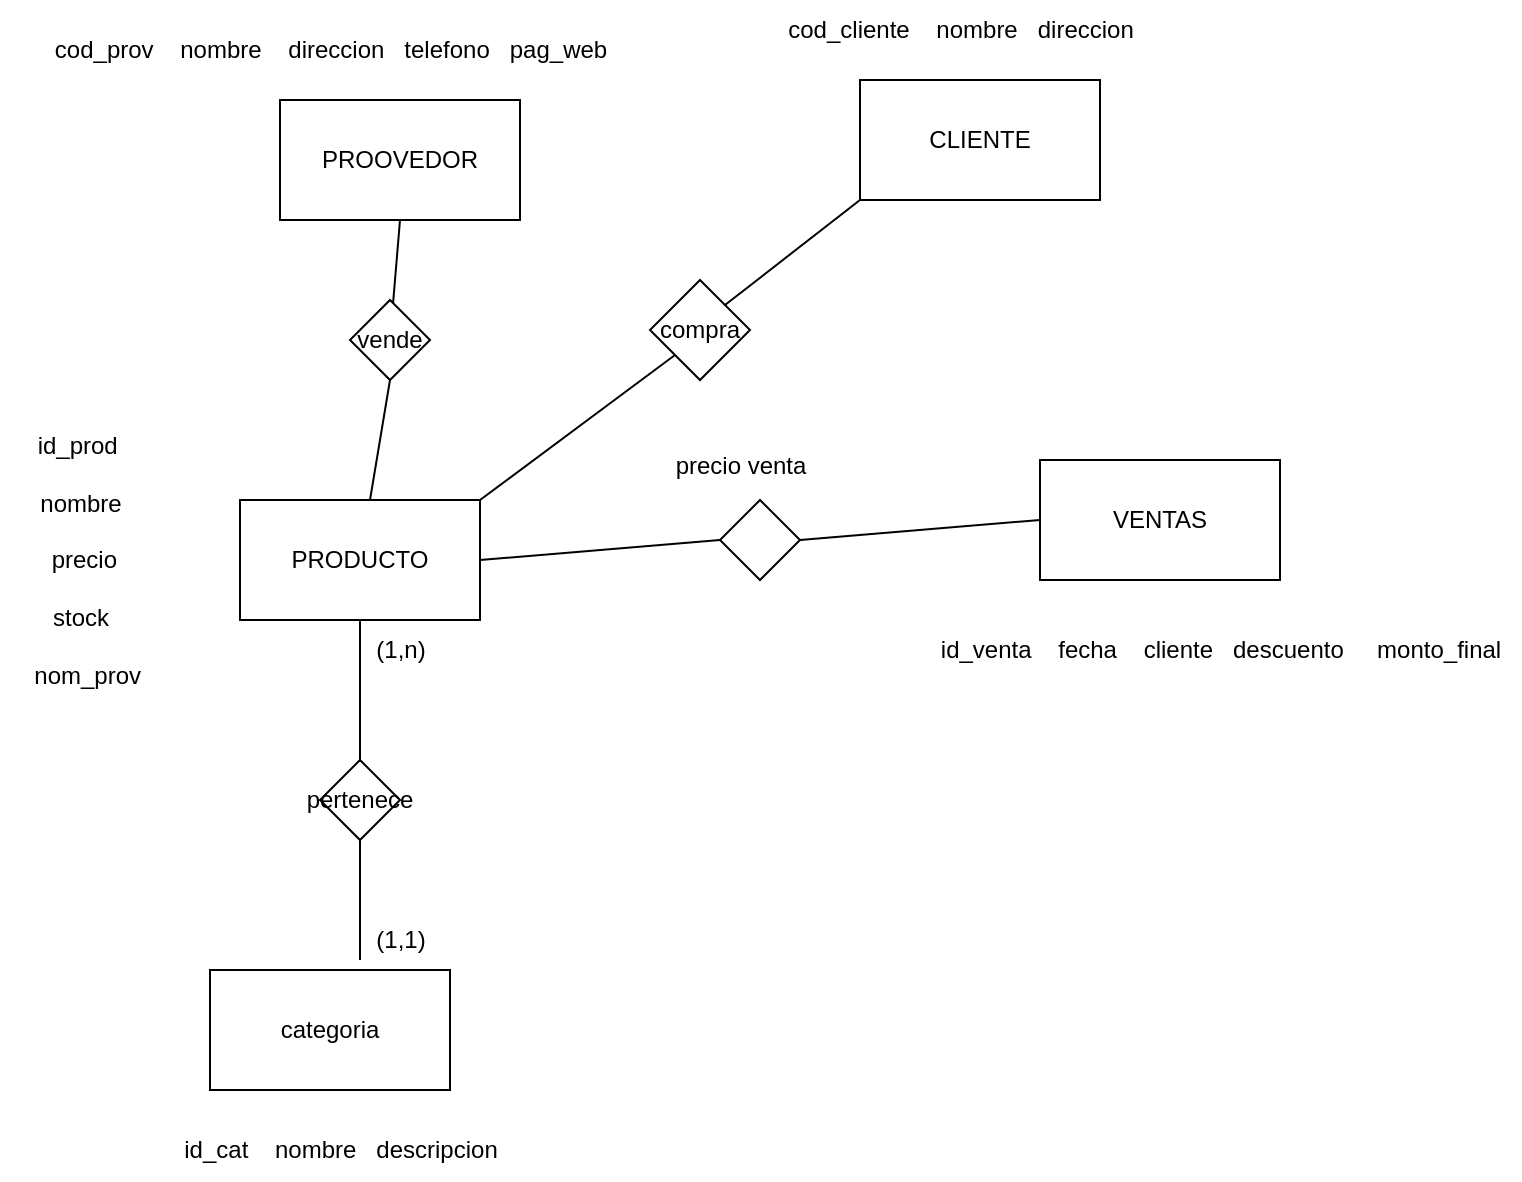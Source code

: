 <mxfile version="24.7.17">
  <diagram name="Página-1" id="AM0U1sOp5meWZP6QmIba">
    <mxGraphModel dx="794" dy="724" grid="1" gridSize="10" guides="1" tooltips="1" connect="1" arrows="1" fold="1" page="1" pageScale="1" pageWidth="827" pageHeight="1169" math="0" shadow="0">
      <root>
        <mxCell id="0" />
        <mxCell id="1" parent="0" />
        <mxCell id="VEkqchbDXe9UcqQvvxhx-1" value="PROOVEDOR" style="whiteSpace=wrap;html=1;" vertex="1" parent="1">
          <mxGeometry x="180" y="150" width="120" height="60" as="geometry" />
        </mxCell>
        <mxCell id="VEkqchbDXe9UcqQvvxhx-2" value="CLIENTE" style="whiteSpace=wrap;html=1;" vertex="1" parent="1">
          <mxGeometry x="470" y="140" width="120" height="60" as="geometry" />
        </mxCell>
        <mxCell id="VEkqchbDXe9UcqQvvxhx-3" value="PRODUCTO" style="whiteSpace=wrap;html=1;" vertex="1" parent="1">
          <mxGeometry x="160" y="350" width="120" height="60" as="geometry" />
        </mxCell>
        <mxCell id="VEkqchbDXe9UcqQvvxhx-4" value="VENTAS" style="whiteSpace=wrap;html=1;" vertex="1" parent="1">
          <mxGeometry x="560" y="330" width="120" height="60" as="geometry" />
        </mxCell>
        <mxCell id="VEkqchbDXe9UcqQvvxhx-5" value="cod_prov&amp;nbsp; &amp;nbsp; nombre&amp;nbsp; &amp;nbsp; direccion&amp;nbsp; &amp;nbsp;telefono&amp;nbsp; &amp;nbsp;pag_web" style="text;html=1;align=center;verticalAlign=middle;resizable=0;points=[];autosize=1;strokeColor=none;fillColor=none;" vertex="1" parent="1">
          <mxGeometry x="55" y="110" width="300" height="30" as="geometry" />
        </mxCell>
        <mxCell id="VEkqchbDXe9UcqQvvxhx-6" value="id_prod&amp;nbsp;&lt;div&gt;&amp;nbsp;&amp;nbsp;&amp;nbsp;&lt;div&gt;&amp;nbsp;nombre&amp;nbsp;&lt;/div&gt;&lt;div&gt;&lt;br&gt;&lt;div&gt;&amp;nbsp;&amp;nbsp; precio&amp;nbsp;&amp;nbsp;&lt;/div&gt;&lt;div&gt;&amp;nbsp;&lt;/div&gt;&lt;div&gt;&amp;nbsp;stock&amp;nbsp;&lt;/div&gt;&lt;div&gt;&lt;br&gt;&lt;/div&gt;&lt;div&gt;&amp;nbsp;&amp;nbsp;nom_prov&lt;/div&gt;&lt;/div&gt;&lt;/div&gt;" style="text;html=1;align=center;verticalAlign=middle;resizable=0;points=[];autosize=1;strokeColor=none;fillColor=none;" vertex="1" parent="1">
          <mxGeometry x="40" y="310" width="80" height="140" as="geometry" />
        </mxCell>
        <mxCell id="VEkqchbDXe9UcqQvvxhx-7" value="categoria" style="whiteSpace=wrap;html=1;" vertex="1" parent="1">
          <mxGeometry x="145" y="585" width="120" height="60" as="geometry" />
        </mxCell>
        <mxCell id="VEkqchbDXe9UcqQvvxhx-8" value="id_cat&amp;nbsp; &amp;nbsp; nombre&amp;nbsp; &amp;nbsp;descripcion" style="text;html=1;align=center;verticalAlign=middle;resizable=0;points=[];autosize=1;strokeColor=none;fillColor=none;" vertex="1" parent="1">
          <mxGeometry x="120" y="660" width="180" height="30" as="geometry" />
        </mxCell>
        <mxCell id="VEkqchbDXe9UcqQvvxhx-10" value="id_venta&amp;nbsp; &amp;nbsp; fecha&amp;nbsp; &amp;nbsp; cliente&amp;nbsp; &amp;nbsp;descuento&amp;nbsp; &amp;nbsp; &amp;nbsp;monto_final" style="text;html=1;align=center;verticalAlign=middle;resizable=0;points=[];autosize=1;strokeColor=none;fillColor=none;" vertex="1" parent="1">
          <mxGeometry x="500" y="410" width="300" height="30" as="geometry" />
        </mxCell>
        <mxCell id="VEkqchbDXe9UcqQvvxhx-11" value="" style="endArrow=none;html=1;rounded=0;exitX=1;exitY=0.5;exitDx=0;exitDy=0;entryX=0;entryY=0.5;entryDx=0;entryDy=0;" edge="1" parent="1" source="VEkqchbDXe9UcqQvvxhx-12" target="VEkqchbDXe9UcqQvvxhx-4">
          <mxGeometry width="50" height="50" relative="1" as="geometry">
            <mxPoint x="380" y="400" as="sourcePoint" />
            <mxPoint x="430" y="350" as="targetPoint" />
          </mxGeometry>
        </mxCell>
        <mxCell id="VEkqchbDXe9UcqQvvxhx-13" value="" style="endArrow=none;html=1;rounded=0;exitX=1;exitY=0.5;exitDx=0;exitDy=0;entryX=0;entryY=0.5;entryDx=0;entryDy=0;" edge="1" parent="1" source="VEkqchbDXe9UcqQvvxhx-3" target="VEkqchbDXe9UcqQvvxhx-12">
          <mxGeometry width="50" height="50" relative="1" as="geometry">
            <mxPoint x="280" y="380" as="sourcePoint" />
            <mxPoint x="560" y="360" as="targetPoint" />
          </mxGeometry>
        </mxCell>
        <mxCell id="VEkqchbDXe9UcqQvvxhx-12" value="" style="rhombus;whiteSpace=wrap;html=1;" vertex="1" parent="1">
          <mxGeometry x="400" y="350" width="40" height="40" as="geometry" />
        </mxCell>
        <mxCell id="VEkqchbDXe9UcqQvvxhx-14" value="" style="endArrow=none;html=1;rounded=0;entryX=0.5;entryY=1;entryDx=0;entryDy=0;" edge="1" parent="1" source="VEkqchbDXe9UcqQvvxhx-15" target="VEkqchbDXe9UcqQvvxhx-3">
          <mxGeometry width="50" height="50" relative="1" as="geometry">
            <mxPoint x="220" y="580" as="sourcePoint" />
            <mxPoint x="430" y="430" as="targetPoint" />
          </mxGeometry>
        </mxCell>
        <mxCell id="VEkqchbDXe9UcqQvvxhx-16" value="" style="endArrow=none;html=1;rounded=0;entryX=0.5;entryY=1;entryDx=0;entryDy=0;" edge="1" parent="1" target="VEkqchbDXe9UcqQvvxhx-15">
          <mxGeometry width="50" height="50" relative="1" as="geometry">
            <mxPoint x="220" y="580" as="sourcePoint" />
            <mxPoint x="220" y="410" as="targetPoint" />
          </mxGeometry>
        </mxCell>
        <mxCell id="VEkqchbDXe9UcqQvvxhx-15" value="pertenece" style="rhombus;whiteSpace=wrap;html=1;" vertex="1" parent="1">
          <mxGeometry x="200" y="480" width="40" height="40" as="geometry" />
        </mxCell>
        <mxCell id="VEkqchbDXe9UcqQvvxhx-17" value="(1,1)" style="text;html=1;align=center;verticalAlign=middle;resizable=0;points=[];autosize=1;strokeColor=none;fillColor=none;" vertex="1" parent="1">
          <mxGeometry x="215" y="555" width="50" height="30" as="geometry" />
        </mxCell>
        <mxCell id="VEkqchbDXe9UcqQvvxhx-18" value="(1,n)" style="text;html=1;align=center;verticalAlign=middle;resizable=0;points=[];autosize=1;strokeColor=none;fillColor=none;" vertex="1" parent="1">
          <mxGeometry x="215" y="410" width="50" height="30" as="geometry" />
        </mxCell>
        <mxCell id="VEkqchbDXe9UcqQvvxhx-19" value="precio venta" style="text;html=1;align=center;verticalAlign=middle;resizable=0;points=[];autosize=1;strokeColor=none;fillColor=none;" vertex="1" parent="1">
          <mxGeometry x="365" y="318" width="90" height="30" as="geometry" />
        </mxCell>
        <mxCell id="VEkqchbDXe9UcqQvvxhx-20" value="cod_cliente&amp;nbsp; &amp;nbsp; nombre&amp;nbsp; &amp;nbsp;direccion" style="text;html=1;align=center;verticalAlign=middle;resizable=0;points=[];autosize=1;strokeColor=none;fillColor=none;" vertex="1" parent="1">
          <mxGeometry x="420" y="100" width="200" height="30" as="geometry" />
        </mxCell>
        <mxCell id="VEkqchbDXe9UcqQvvxhx-21" value="" style="endArrow=none;html=1;rounded=0;entryX=0;entryY=1;entryDx=0;entryDy=0;exitX=1;exitY=0;exitDx=0;exitDy=0;" edge="1" parent="1" source="VEkqchbDXe9UcqQvvxhx-22" target="VEkqchbDXe9UcqQvvxhx-2">
          <mxGeometry width="50" height="50" relative="1" as="geometry">
            <mxPoint x="380" y="480" as="sourcePoint" />
            <mxPoint x="430" y="430" as="targetPoint" />
          </mxGeometry>
        </mxCell>
        <mxCell id="VEkqchbDXe9UcqQvvxhx-23" value="" style="endArrow=none;html=1;rounded=0;entryX=0;entryY=1;entryDx=0;entryDy=0;exitX=1;exitY=0;exitDx=0;exitDy=0;" edge="1" parent="1" source="VEkqchbDXe9UcqQvvxhx-3" target="VEkqchbDXe9UcqQvvxhx-22">
          <mxGeometry width="50" height="50" relative="1" as="geometry">
            <mxPoint x="280" y="350" as="sourcePoint" />
            <mxPoint x="470" y="200" as="targetPoint" />
          </mxGeometry>
        </mxCell>
        <mxCell id="VEkqchbDXe9UcqQvvxhx-22" value="compra" style="rhombus;whiteSpace=wrap;html=1;" vertex="1" parent="1">
          <mxGeometry x="365" y="240" width="50" height="50" as="geometry" />
        </mxCell>
        <mxCell id="VEkqchbDXe9UcqQvvxhx-24" value="" style="endArrow=none;html=1;rounded=0;entryX=0.5;entryY=1;entryDx=0;entryDy=0;" edge="1" parent="1" source="VEkqchbDXe9UcqQvvxhx-25" target="VEkqchbDXe9UcqQvvxhx-1">
          <mxGeometry width="50" height="50" relative="1" as="geometry">
            <mxPoint x="380" y="480" as="sourcePoint" />
            <mxPoint x="430" y="430" as="targetPoint" />
          </mxGeometry>
        </mxCell>
        <mxCell id="VEkqchbDXe9UcqQvvxhx-27" value="" style="endArrow=none;html=1;rounded=0;entryX=0.5;entryY=1;entryDx=0;entryDy=0;" edge="1" parent="1" source="VEkqchbDXe9UcqQvvxhx-3" target="VEkqchbDXe9UcqQvvxhx-25">
          <mxGeometry width="50" height="50" relative="1" as="geometry">
            <mxPoint x="224" y="350" as="sourcePoint" />
            <mxPoint x="240" y="210" as="targetPoint" />
          </mxGeometry>
        </mxCell>
        <mxCell id="VEkqchbDXe9UcqQvvxhx-25" value="vende" style="rhombus;whiteSpace=wrap;html=1;" vertex="1" parent="1">
          <mxGeometry x="215" y="250" width="40" height="40" as="geometry" />
        </mxCell>
      </root>
    </mxGraphModel>
  </diagram>
</mxfile>
